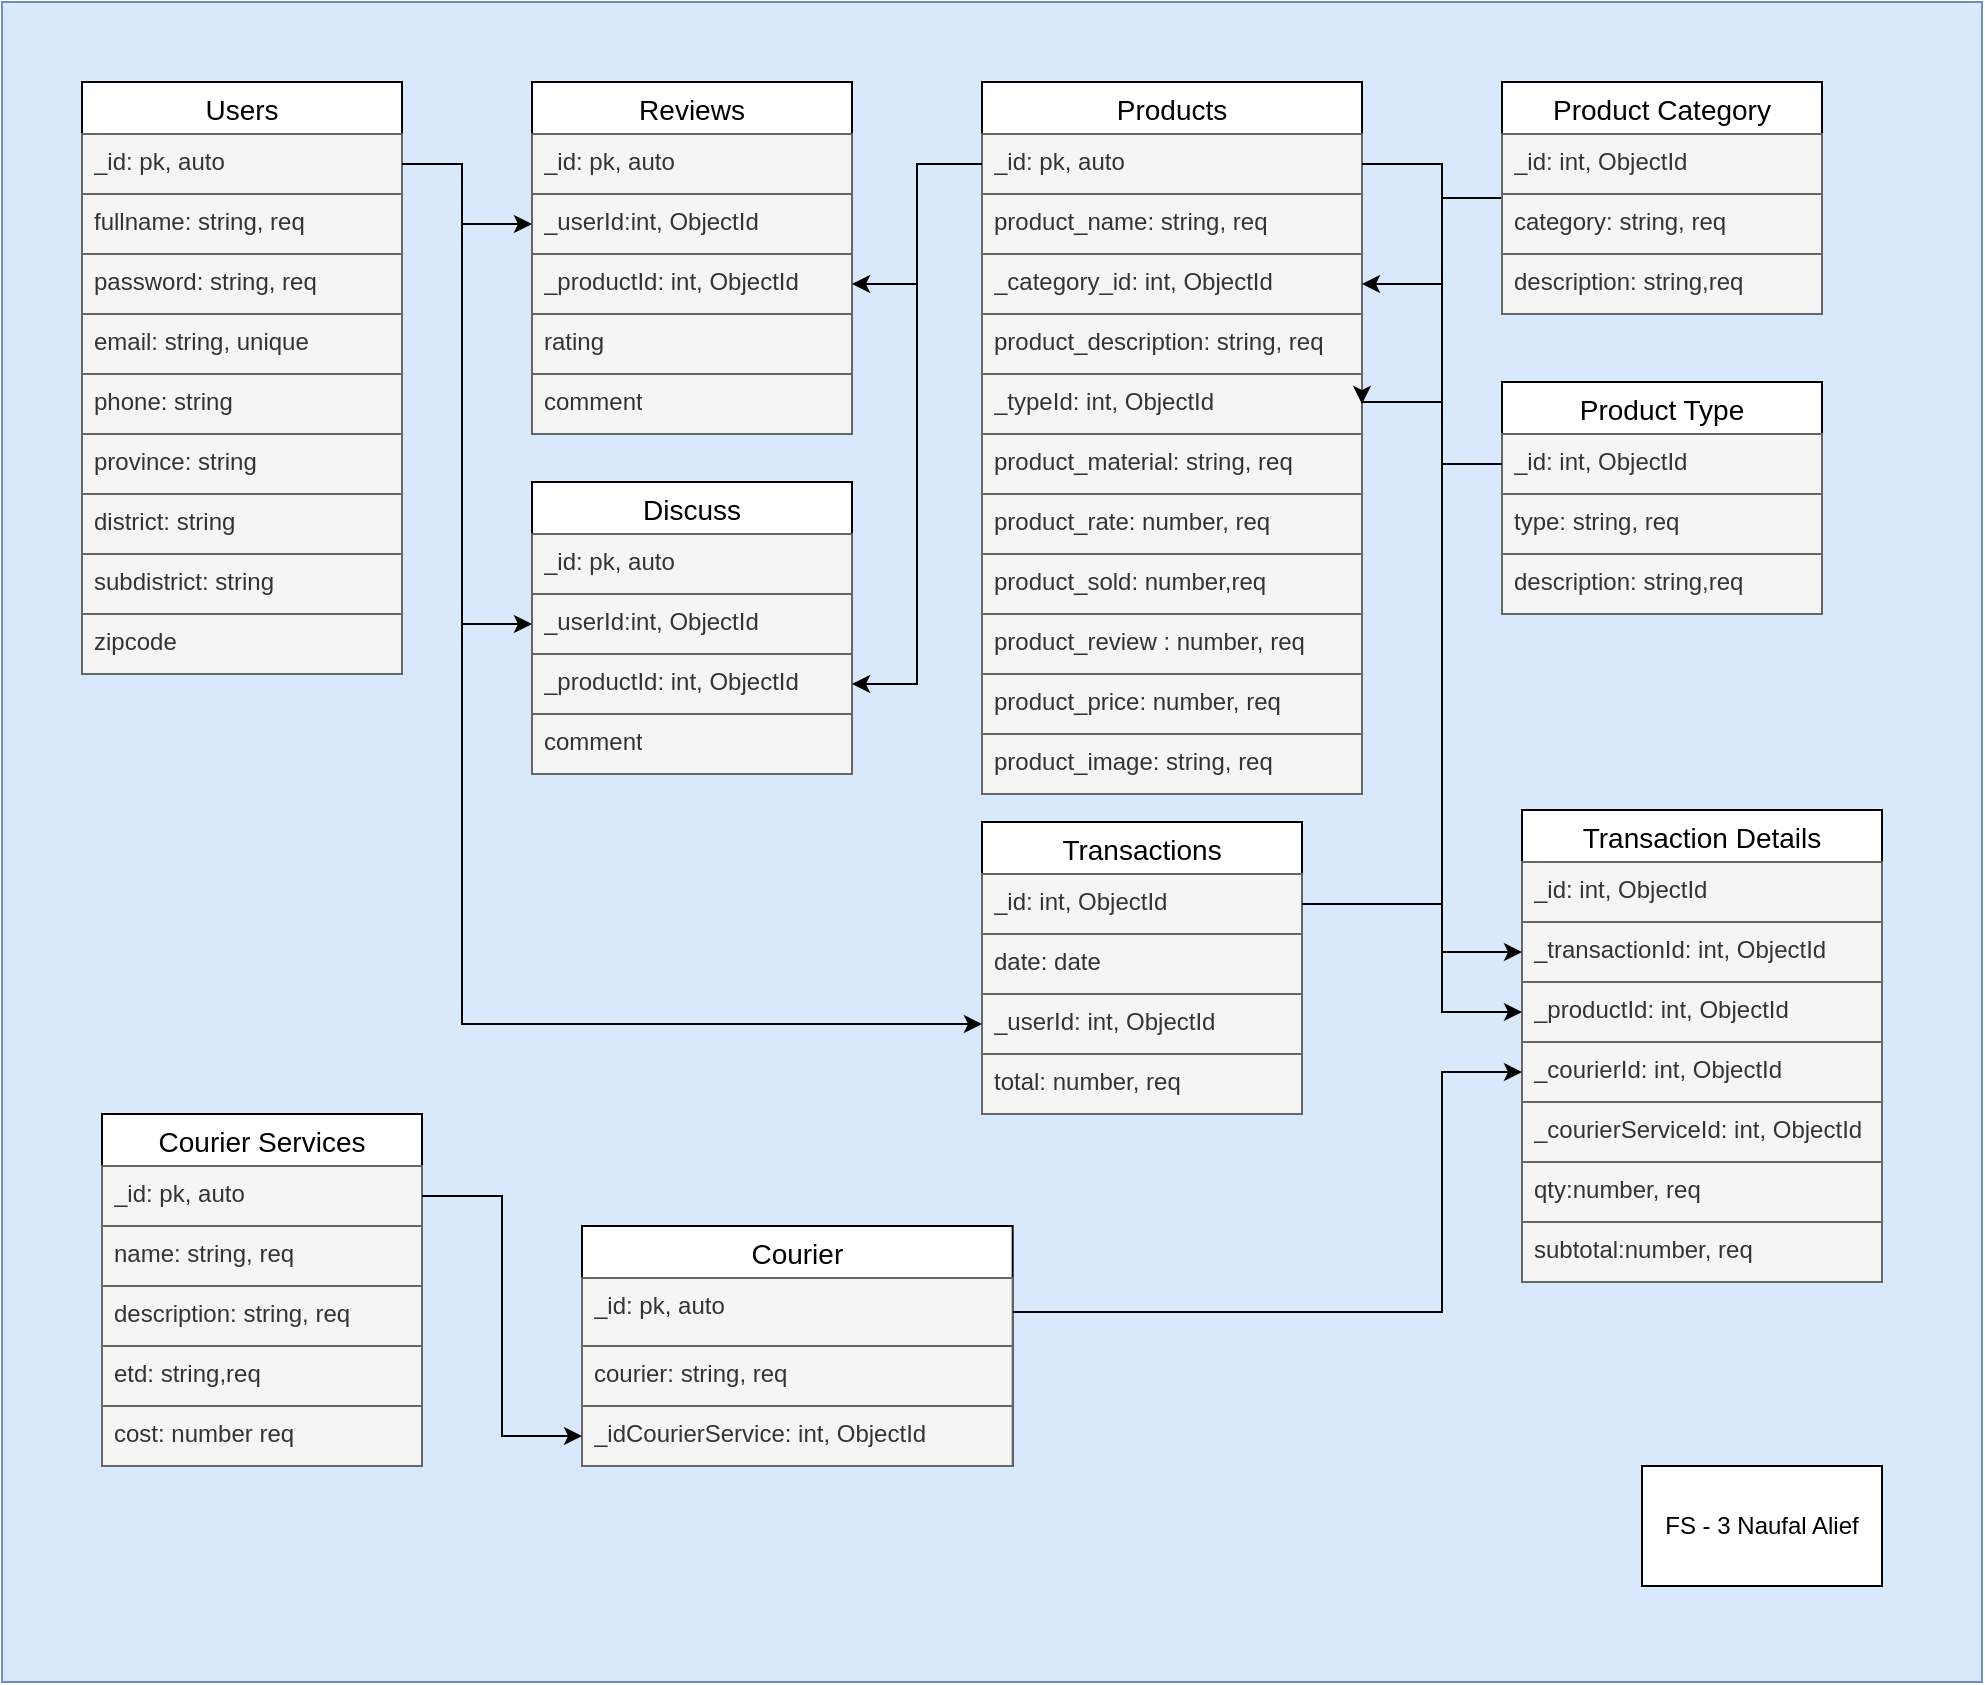 <mxfile version="22.1.1" type="device">
  <diagram name="Page-1" id="t4lPPtRgDo_9rfqdmDsg">
    <mxGraphModel dx="1609" dy="976" grid="1" gridSize="10" guides="1" tooltips="1" connect="1" arrows="1" fold="1" page="1" pageScale="1" pageWidth="850" pageHeight="1100" math="0" shadow="0">
      <root>
        <mxCell id="0" />
        <mxCell id="1" parent="0" />
        <mxCell id="h_rDjuuO4I_PgZQtsDFV-4" value="" style="rounded=0;whiteSpace=wrap;html=1;fillColor=#dae8fc;strokeColor=#6c8ebf;" vertex="1" parent="1">
          <mxGeometry width="990" height="840" as="geometry" />
        </mxCell>
        <mxCell id="uAQ3JE1oHATD7uZ8K5fC-1" value="Users" style="swimlane;fontStyle=0;childLayout=stackLayout;horizontal=1;startSize=26;horizontalStack=0;resizeParent=1;resizeParentMax=0;resizeLast=0;collapsible=1;marginBottom=0;align=center;fontSize=14;" parent="1" vertex="1">
          <mxGeometry x="40" y="40" width="160" height="296" as="geometry" />
        </mxCell>
        <mxCell id="uAQ3JE1oHATD7uZ8K5fC-2" value="_id: pk, auto&lt;br&gt;" style="text;strokeColor=#666666;fillColor=#f5f5f5;spacingLeft=4;spacingRight=4;overflow=hidden;rotatable=0;points=[[0,0.5],[1,0.5]];portConstraint=eastwest;fontSize=12;whiteSpace=wrap;html=1;fontColor=#333333;" parent="uAQ3JE1oHATD7uZ8K5fC-1" vertex="1">
          <mxGeometry y="26" width="160" height="30" as="geometry" />
        </mxCell>
        <mxCell id="uAQ3JE1oHATD7uZ8K5fC-3" value="fullname: string, req" style="text;strokeColor=#666666;fillColor=#f5f5f5;spacingLeft=4;spacingRight=4;overflow=hidden;rotatable=0;points=[[0,0.5],[1,0.5]];portConstraint=eastwest;fontSize=12;whiteSpace=wrap;html=1;fontColor=#333333;" parent="uAQ3JE1oHATD7uZ8K5fC-1" vertex="1">
          <mxGeometry y="56" width="160" height="30" as="geometry" />
        </mxCell>
        <mxCell id="uAQ3JE1oHATD7uZ8K5fC-7" value="password: string, req" style="text;strokeColor=#666666;fillColor=#f5f5f5;spacingLeft=4;spacingRight=4;overflow=hidden;rotatable=0;points=[[0,0.5],[1,0.5]];portConstraint=eastwest;fontSize=12;whiteSpace=wrap;html=1;fontColor=#333333;" parent="uAQ3JE1oHATD7uZ8K5fC-1" vertex="1">
          <mxGeometry y="86" width="160" height="30" as="geometry" />
        </mxCell>
        <mxCell id="uAQ3JE1oHATD7uZ8K5fC-5" value="email: string, unique" style="text;strokeColor=#666666;fillColor=#f5f5f5;spacingLeft=4;spacingRight=4;overflow=hidden;rotatable=0;points=[[0,0.5],[1,0.5]];portConstraint=eastwest;fontSize=12;whiteSpace=wrap;html=1;fontColor=#333333;" parent="uAQ3JE1oHATD7uZ8K5fC-1" vertex="1">
          <mxGeometry y="116" width="160" height="30" as="geometry" />
        </mxCell>
        <mxCell id="uAQ3JE1oHATD7uZ8K5fC-6" value="phone: string" style="text;strokeColor=#666666;fillColor=#f5f5f5;spacingLeft=4;spacingRight=4;overflow=hidden;rotatable=0;points=[[0,0.5],[1,0.5]];portConstraint=eastwest;fontSize=12;whiteSpace=wrap;html=1;fontColor=#333333;" parent="uAQ3JE1oHATD7uZ8K5fC-1" vertex="1">
          <mxGeometry y="146" width="160" height="30" as="geometry" />
        </mxCell>
        <mxCell id="uAQ3JE1oHATD7uZ8K5fC-9" value="province: string" style="text;strokeColor=#666666;fillColor=#f5f5f5;spacingLeft=4;spacingRight=4;overflow=hidden;rotatable=0;points=[[0,0.5],[1,0.5]];portConstraint=eastwest;fontSize=12;whiteSpace=wrap;html=1;fontColor=#333333;" parent="uAQ3JE1oHATD7uZ8K5fC-1" vertex="1">
          <mxGeometry y="176" width="160" height="30" as="geometry" />
        </mxCell>
        <mxCell id="uAQ3JE1oHATD7uZ8K5fC-8" value="district: string" style="text;strokeColor=#666666;fillColor=#f5f5f5;spacingLeft=4;spacingRight=4;overflow=hidden;rotatable=0;points=[[0,0.5],[1,0.5]];portConstraint=eastwest;fontSize=12;whiteSpace=wrap;html=1;fontColor=#333333;" parent="uAQ3JE1oHATD7uZ8K5fC-1" vertex="1">
          <mxGeometry y="206" width="160" height="30" as="geometry" />
        </mxCell>
        <mxCell id="uAQ3JE1oHATD7uZ8K5fC-4" value="subdistrict: string" style="text;strokeColor=#666666;fillColor=#f5f5f5;spacingLeft=4;spacingRight=4;overflow=hidden;rotatable=0;points=[[0,0.5],[1,0.5]];portConstraint=eastwest;fontSize=12;whiteSpace=wrap;html=1;fontColor=#333333;" parent="uAQ3JE1oHATD7uZ8K5fC-1" vertex="1">
          <mxGeometry y="236" width="160" height="30" as="geometry" />
        </mxCell>
        <mxCell id="uAQ3JE1oHATD7uZ8K5fC-10" value="zipcode" style="text;strokeColor=#666666;fillColor=#f5f5f5;spacingLeft=4;spacingRight=4;overflow=hidden;rotatable=0;points=[[0,0.5],[1,0.5]];portConstraint=eastwest;fontSize=12;whiteSpace=wrap;html=1;fontColor=#333333;" parent="uAQ3JE1oHATD7uZ8K5fC-1" vertex="1">
          <mxGeometry y="266" width="160" height="30" as="geometry" />
        </mxCell>
        <mxCell id="uAQ3JE1oHATD7uZ8K5fC-11" value="Reviews" style="swimlane;fontStyle=0;childLayout=stackLayout;horizontal=1;startSize=26;horizontalStack=0;resizeParent=1;resizeParentMax=0;resizeLast=0;collapsible=1;marginBottom=0;align=center;fontSize=14;" parent="1" vertex="1">
          <mxGeometry x="265" y="40" width="160" height="176" as="geometry" />
        </mxCell>
        <mxCell id="uAQ3JE1oHATD7uZ8K5fC-12" value="_id: pk, auto" style="text;strokeColor=#666666;fillColor=#f5f5f5;spacingLeft=4;spacingRight=4;overflow=hidden;rotatable=0;points=[[0,0.5],[1,0.5]];portConstraint=eastwest;fontSize=12;whiteSpace=wrap;html=1;fontColor=#333333;" parent="uAQ3JE1oHATD7uZ8K5fC-11" vertex="1">
          <mxGeometry y="26" width="160" height="30" as="geometry" />
        </mxCell>
        <mxCell id="uAQ3JE1oHATD7uZ8K5fC-13" value="_userId:int, ObjectId" style="text;strokeColor=#666666;fillColor=#f5f5f5;spacingLeft=4;spacingRight=4;overflow=hidden;rotatable=0;points=[[0,0.5],[1,0.5]];portConstraint=eastwest;fontSize=12;whiteSpace=wrap;html=1;fontColor=#333333;" parent="uAQ3JE1oHATD7uZ8K5fC-11" vertex="1">
          <mxGeometry y="56" width="160" height="30" as="geometry" />
        </mxCell>
        <mxCell id="uAQ3JE1oHATD7uZ8K5fC-15" value="_productId: int, ObjectId" style="text;strokeColor=#666666;fillColor=#f5f5f5;spacingLeft=4;spacingRight=4;overflow=hidden;rotatable=0;points=[[0,0.5],[1,0.5]];portConstraint=eastwest;fontSize=12;whiteSpace=wrap;html=1;fontColor=#333333;" parent="uAQ3JE1oHATD7uZ8K5fC-11" vertex="1">
          <mxGeometry y="86" width="160" height="30" as="geometry" />
        </mxCell>
        <mxCell id="uAQ3JE1oHATD7uZ8K5fC-14" value="rating" style="text;strokeColor=#666666;fillColor=#f5f5f5;spacingLeft=4;spacingRight=4;overflow=hidden;rotatable=0;points=[[0,0.5],[1,0.5]];portConstraint=eastwest;fontSize=12;whiteSpace=wrap;html=1;fontColor=#333333;" parent="uAQ3JE1oHATD7uZ8K5fC-11" vertex="1">
          <mxGeometry y="116" width="160" height="30" as="geometry" />
        </mxCell>
        <mxCell id="uAQ3JE1oHATD7uZ8K5fC-16" value="comment" style="text;strokeColor=#666666;fillColor=#f5f5f5;spacingLeft=4;spacingRight=4;overflow=hidden;rotatable=0;points=[[0,0.5],[1,0.5]];portConstraint=eastwest;fontSize=12;whiteSpace=wrap;html=1;fontColor=#333333;" parent="uAQ3JE1oHATD7uZ8K5fC-11" vertex="1">
          <mxGeometry y="146" width="160" height="30" as="geometry" />
        </mxCell>
        <mxCell id="uAQ3JE1oHATD7uZ8K5fC-17" style="edgeStyle=orthogonalEdgeStyle;rounded=0;orthogonalLoop=1;jettySize=auto;html=1;entryX=0;entryY=0.5;entryDx=0;entryDy=0;" parent="1" source="uAQ3JE1oHATD7uZ8K5fC-2" target="uAQ3JE1oHATD7uZ8K5fC-13" edge="1">
          <mxGeometry relative="1" as="geometry">
            <Array as="points">
              <mxPoint x="230" y="81" />
              <mxPoint x="230" y="111" />
            </Array>
          </mxGeometry>
        </mxCell>
        <mxCell id="uAQ3JE1oHATD7uZ8K5fC-18" value="Products" style="swimlane;fontStyle=0;childLayout=stackLayout;horizontal=1;startSize=26;horizontalStack=0;resizeParent=1;resizeParentMax=0;resizeLast=0;collapsible=1;marginBottom=0;align=center;fontSize=14;" parent="1" vertex="1">
          <mxGeometry x="490" y="40" width="190" height="356" as="geometry" />
        </mxCell>
        <mxCell id="uAQ3JE1oHATD7uZ8K5fC-19" value="_id: pk, auto&lt;br&gt;" style="text;strokeColor=#666666;fillColor=#f5f5f5;spacingLeft=4;spacingRight=4;overflow=hidden;rotatable=0;points=[[0,0.5],[1,0.5]];portConstraint=eastwest;fontSize=12;whiteSpace=wrap;html=1;fontColor=#333333;" parent="uAQ3JE1oHATD7uZ8K5fC-18" vertex="1">
          <mxGeometry y="26" width="190" height="30" as="geometry" />
        </mxCell>
        <mxCell id="uAQ3JE1oHATD7uZ8K5fC-20" value="product_name: string, req" style="text;strokeColor=#666666;fillColor=#f5f5f5;spacingLeft=4;spacingRight=4;overflow=hidden;rotatable=0;points=[[0,0.5],[1,0.5]];portConstraint=eastwest;fontSize=12;whiteSpace=wrap;html=1;fontColor=#333333;" parent="uAQ3JE1oHATD7uZ8K5fC-18" vertex="1">
          <mxGeometry y="56" width="190" height="30" as="geometry" />
        </mxCell>
        <mxCell id="uAQ3JE1oHATD7uZ8K5fC-21" value="_category_id: int, ObjectId" style="text;strokeColor=#666666;fillColor=#f5f5f5;spacingLeft=4;spacingRight=4;overflow=hidden;rotatable=0;points=[[0,0.5],[1,0.5]];portConstraint=eastwest;fontSize=12;whiteSpace=wrap;html=1;fontColor=#333333;" parent="uAQ3JE1oHATD7uZ8K5fC-18" vertex="1">
          <mxGeometry y="86" width="190" height="30" as="geometry" />
        </mxCell>
        <mxCell id="uAQ3JE1oHATD7uZ8K5fC-22" value="product_description: string, req" style="text;strokeColor=#666666;fillColor=#f5f5f5;spacingLeft=4;spacingRight=4;overflow=hidden;rotatable=0;points=[[0,0.5],[1,0.5]];portConstraint=eastwest;fontSize=12;whiteSpace=wrap;html=1;fontColor=#333333;" parent="uAQ3JE1oHATD7uZ8K5fC-18" vertex="1">
          <mxGeometry y="116" width="190" height="30" as="geometry" />
        </mxCell>
        <mxCell id="uAQ3JE1oHATD7uZ8K5fC-23" value="_typeId: int, ObjectId" style="text;strokeColor=#666666;fillColor=#f5f5f5;spacingLeft=4;spacingRight=4;overflow=hidden;rotatable=0;points=[[0,0.5],[1,0.5]];portConstraint=eastwest;fontSize=12;whiteSpace=wrap;html=1;fontColor=#333333;" parent="uAQ3JE1oHATD7uZ8K5fC-18" vertex="1">
          <mxGeometry y="146" width="190" height="30" as="geometry" />
        </mxCell>
        <mxCell id="uAQ3JE1oHATD7uZ8K5fC-24" value="product_material: string, req" style="text;strokeColor=#666666;fillColor=#f5f5f5;spacingLeft=4;spacingRight=4;overflow=hidden;rotatable=0;points=[[0,0.5],[1,0.5]];portConstraint=eastwest;fontSize=12;whiteSpace=wrap;html=1;fontColor=#333333;" parent="uAQ3JE1oHATD7uZ8K5fC-18" vertex="1">
          <mxGeometry y="176" width="190" height="30" as="geometry" />
        </mxCell>
        <mxCell id="uAQ3JE1oHATD7uZ8K5fC-25" value="product_rate: number, req" style="text;strokeColor=#666666;fillColor=#f5f5f5;spacingLeft=4;spacingRight=4;overflow=hidden;rotatable=0;points=[[0,0.5],[1,0.5]];portConstraint=eastwest;fontSize=12;whiteSpace=wrap;html=1;fontColor=#333333;" parent="uAQ3JE1oHATD7uZ8K5fC-18" vertex="1">
          <mxGeometry y="206" width="190" height="30" as="geometry" />
        </mxCell>
        <mxCell id="uAQ3JE1oHATD7uZ8K5fC-26" value="product_sold: number,req" style="text;strokeColor=#666666;fillColor=#f5f5f5;spacingLeft=4;spacingRight=4;overflow=hidden;rotatable=0;points=[[0,0.5],[1,0.5]];portConstraint=eastwest;fontSize=12;whiteSpace=wrap;html=1;fontColor=#333333;" parent="uAQ3JE1oHATD7uZ8K5fC-18" vertex="1">
          <mxGeometry y="236" width="190" height="30" as="geometry" />
        </mxCell>
        <mxCell id="uAQ3JE1oHATD7uZ8K5fC-27" value="product_review : number, req" style="text;strokeColor=#666666;fillColor=#f5f5f5;spacingLeft=4;spacingRight=4;overflow=hidden;rotatable=0;points=[[0,0.5],[1,0.5]];portConstraint=eastwest;fontSize=12;whiteSpace=wrap;html=1;fontColor=#333333;" parent="uAQ3JE1oHATD7uZ8K5fC-18" vertex="1">
          <mxGeometry y="266" width="190" height="30" as="geometry" />
        </mxCell>
        <mxCell id="uAQ3JE1oHATD7uZ8K5fC-30" value="product_price: number, req" style="text;strokeColor=#666666;fillColor=#f5f5f5;spacingLeft=4;spacingRight=4;overflow=hidden;rotatable=0;points=[[0,0.5],[1,0.5]];portConstraint=eastwest;fontSize=12;whiteSpace=wrap;html=1;fontColor=#333333;" parent="uAQ3JE1oHATD7uZ8K5fC-18" vertex="1">
          <mxGeometry y="296" width="190" height="30" as="geometry" />
        </mxCell>
        <mxCell id="uAQ3JE1oHATD7uZ8K5fC-29" value="product_image: string, req" style="text;strokeColor=#666666;fillColor=#f5f5f5;spacingLeft=4;spacingRight=4;overflow=hidden;rotatable=0;points=[[0,0.5],[1,0.5]];portConstraint=eastwest;fontSize=12;whiteSpace=wrap;html=1;fontColor=#333333;" parent="uAQ3JE1oHATD7uZ8K5fC-18" vertex="1">
          <mxGeometry y="326" width="190" height="30" as="geometry" />
        </mxCell>
        <mxCell id="uAQ3JE1oHATD7uZ8K5fC-31" style="edgeStyle=orthogonalEdgeStyle;rounded=0;orthogonalLoop=1;jettySize=auto;html=1;entryX=1;entryY=0.5;entryDx=0;entryDy=0;" parent="1" source="uAQ3JE1oHATD7uZ8K5fC-19" target="uAQ3JE1oHATD7uZ8K5fC-15" edge="1">
          <mxGeometry relative="1" as="geometry" />
        </mxCell>
        <mxCell id="uAQ3JE1oHATD7uZ8K5fC-32" value="Product Type" style="swimlane;fontStyle=0;childLayout=stackLayout;horizontal=1;startSize=26;horizontalStack=0;resizeParent=1;resizeParentMax=0;resizeLast=0;collapsible=1;marginBottom=0;align=center;fontSize=14;" parent="1" vertex="1">
          <mxGeometry x="750" y="190" width="160" height="116" as="geometry" />
        </mxCell>
        <mxCell id="uAQ3JE1oHATD7uZ8K5fC-33" value="_id: int, ObjectId" style="text;strokeColor=#666666;fillColor=#f5f5f5;spacingLeft=4;spacingRight=4;overflow=hidden;rotatable=0;points=[[0,0.5],[1,0.5]];portConstraint=eastwest;fontSize=12;whiteSpace=wrap;html=1;fontColor=#333333;" parent="uAQ3JE1oHATD7uZ8K5fC-32" vertex="1">
          <mxGeometry y="26" width="160" height="30" as="geometry" />
        </mxCell>
        <mxCell id="uAQ3JE1oHATD7uZ8K5fC-34" value="type: string, req" style="text;strokeColor=#666666;fillColor=#f5f5f5;spacingLeft=4;spacingRight=4;overflow=hidden;rotatable=0;points=[[0,0.5],[1,0.5]];portConstraint=eastwest;fontSize=12;whiteSpace=wrap;html=1;fontColor=#333333;" parent="uAQ3JE1oHATD7uZ8K5fC-32" vertex="1">
          <mxGeometry y="56" width="160" height="30" as="geometry" />
        </mxCell>
        <mxCell id="uAQ3JE1oHATD7uZ8K5fC-35" value="description: string,req" style="text;strokeColor=#666666;fillColor=#f5f5f5;spacingLeft=4;spacingRight=4;overflow=hidden;rotatable=0;points=[[0,0.5],[1,0.5]];portConstraint=eastwest;fontSize=12;whiteSpace=wrap;html=1;fontColor=#333333;" parent="uAQ3JE1oHATD7uZ8K5fC-32" vertex="1">
          <mxGeometry y="86" width="160" height="30" as="geometry" />
        </mxCell>
        <mxCell id="uAQ3JE1oHATD7uZ8K5fC-36" style="edgeStyle=orthogonalEdgeStyle;rounded=0;orthogonalLoop=1;jettySize=auto;html=1;entryX=1;entryY=0.5;entryDx=0;entryDy=0;" parent="1" source="uAQ3JE1oHATD7uZ8K5fC-33" target="uAQ3JE1oHATD7uZ8K5fC-23" edge="1">
          <mxGeometry relative="1" as="geometry">
            <Array as="points">
              <mxPoint x="720" y="231" />
              <mxPoint x="720" y="200" />
              <mxPoint x="680" y="200" />
            </Array>
          </mxGeometry>
        </mxCell>
        <mxCell id="uAQ3JE1oHATD7uZ8K5fC-41" style="edgeStyle=orthogonalEdgeStyle;rounded=0;orthogonalLoop=1;jettySize=auto;html=1;entryX=1;entryY=0.5;entryDx=0;entryDy=0;" parent="1" source="uAQ3JE1oHATD7uZ8K5fC-37" target="uAQ3JE1oHATD7uZ8K5fC-21" edge="1">
          <mxGeometry relative="1" as="geometry">
            <Array as="points">
              <mxPoint x="720" y="98" />
              <mxPoint x="720" y="141" />
            </Array>
          </mxGeometry>
        </mxCell>
        <mxCell id="uAQ3JE1oHATD7uZ8K5fC-37" value="Product Category" style="swimlane;fontStyle=0;childLayout=stackLayout;horizontal=1;startSize=26;horizontalStack=0;resizeParent=1;resizeParentMax=0;resizeLast=0;collapsible=1;marginBottom=0;align=center;fontSize=14;" parent="1" vertex="1">
          <mxGeometry x="750" y="40" width="160" height="116" as="geometry" />
        </mxCell>
        <mxCell id="uAQ3JE1oHATD7uZ8K5fC-38" value="_id: int, ObjectId" style="text;strokeColor=#666666;fillColor=#f5f5f5;spacingLeft=4;spacingRight=4;overflow=hidden;rotatable=0;points=[[0,0.5],[1,0.5]];portConstraint=eastwest;fontSize=12;whiteSpace=wrap;html=1;fontColor=#333333;" parent="uAQ3JE1oHATD7uZ8K5fC-37" vertex="1">
          <mxGeometry y="26" width="160" height="30" as="geometry" />
        </mxCell>
        <mxCell id="uAQ3JE1oHATD7uZ8K5fC-39" value="category: string, req" style="text;strokeColor=#666666;fillColor=#f5f5f5;spacingLeft=4;spacingRight=4;overflow=hidden;rotatable=0;points=[[0,0.5],[1,0.5]];portConstraint=eastwest;fontSize=12;whiteSpace=wrap;html=1;fontColor=#333333;" parent="uAQ3JE1oHATD7uZ8K5fC-37" vertex="1">
          <mxGeometry y="56" width="160" height="30" as="geometry" />
        </mxCell>
        <mxCell id="uAQ3JE1oHATD7uZ8K5fC-40" value="description: string,req" style="text;strokeColor=#666666;fillColor=#f5f5f5;spacingLeft=4;spacingRight=4;overflow=hidden;rotatable=0;points=[[0,0.5],[1,0.5]];portConstraint=eastwest;fontSize=12;whiteSpace=wrap;html=1;fontColor=#333333;" parent="uAQ3JE1oHATD7uZ8K5fC-37" vertex="1">
          <mxGeometry y="86" width="160" height="30" as="geometry" />
        </mxCell>
        <mxCell id="uAQ3JE1oHATD7uZ8K5fC-42" value="Discuss" style="swimlane;fontStyle=0;childLayout=stackLayout;horizontal=1;startSize=26;horizontalStack=0;resizeParent=1;resizeParentMax=0;resizeLast=0;collapsible=1;marginBottom=0;align=center;fontSize=14;" parent="1" vertex="1">
          <mxGeometry x="265" y="240" width="160" height="146" as="geometry" />
        </mxCell>
        <mxCell id="uAQ3JE1oHATD7uZ8K5fC-43" value="_id: pk, auto" style="text;strokeColor=#666666;fillColor=#f5f5f5;spacingLeft=4;spacingRight=4;overflow=hidden;rotatable=0;points=[[0,0.5],[1,0.5]];portConstraint=eastwest;fontSize=12;whiteSpace=wrap;html=1;fontColor=#333333;" parent="uAQ3JE1oHATD7uZ8K5fC-42" vertex="1">
          <mxGeometry y="26" width="160" height="30" as="geometry" />
        </mxCell>
        <mxCell id="uAQ3JE1oHATD7uZ8K5fC-44" value="_userId:int, ObjectId" style="text;strokeColor=#666666;fillColor=#f5f5f5;spacingLeft=4;spacingRight=4;overflow=hidden;rotatable=0;points=[[0,0.5],[1,0.5]];portConstraint=eastwest;fontSize=12;whiteSpace=wrap;html=1;fontColor=#333333;" parent="uAQ3JE1oHATD7uZ8K5fC-42" vertex="1">
          <mxGeometry y="56" width="160" height="30" as="geometry" />
        </mxCell>
        <mxCell id="uAQ3JE1oHATD7uZ8K5fC-45" value="_productId: int, ObjectId" style="text;strokeColor=#666666;fillColor=#f5f5f5;spacingLeft=4;spacingRight=4;overflow=hidden;rotatable=0;points=[[0,0.5],[1,0.5]];portConstraint=eastwest;fontSize=12;whiteSpace=wrap;html=1;fontColor=#333333;" parent="uAQ3JE1oHATD7uZ8K5fC-42" vertex="1">
          <mxGeometry y="86" width="160" height="30" as="geometry" />
        </mxCell>
        <mxCell id="uAQ3JE1oHATD7uZ8K5fC-47" value="comment" style="text;strokeColor=#666666;fillColor=#f5f5f5;spacingLeft=4;spacingRight=4;overflow=hidden;rotatable=0;points=[[0,0.5],[1,0.5]];portConstraint=eastwest;fontSize=12;whiteSpace=wrap;html=1;fontColor=#333333;" parent="uAQ3JE1oHATD7uZ8K5fC-42" vertex="1">
          <mxGeometry y="116" width="160" height="30" as="geometry" />
        </mxCell>
        <mxCell id="uAQ3JE1oHATD7uZ8K5fC-48" style="edgeStyle=orthogonalEdgeStyle;rounded=0;orthogonalLoop=1;jettySize=auto;html=1;entryX=1;entryY=0.5;entryDx=0;entryDy=0;" parent="1" source="uAQ3JE1oHATD7uZ8K5fC-19" target="uAQ3JE1oHATD7uZ8K5fC-45" edge="1">
          <mxGeometry relative="1" as="geometry" />
        </mxCell>
        <mxCell id="uAQ3JE1oHATD7uZ8K5fC-49" style="edgeStyle=orthogonalEdgeStyle;rounded=0;orthogonalLoop=1;jettySize=auto;html=1;entryX=0;entryY=0.5;entryDx=0;entryDy=0;" parent="1" source="uAQ3JE1oHATD7uZ8K5fC-2" target="uAQ3JE1oHATD7uZ8K5fC-44" edge="1">
          <mxGeometry relative="1" as="geometry">
            <Array as="points">
              <mxPoint x="230" y="81" />
              <mxPoint x="230" y="311" />
            </Array>
          </mxGeometry>
        </mxCell>
        <mxCell id="uAQ3JE1oHATD7uZ8K5fC-50" value="Courier" style="swimlane;fontStyle=0;childLayout=stackLayout;horizontal=1;startSize=26;horizontalStack=0;resizeParent=1;resizeParentMax=0;resizeLast=0;collapsible=1;marginBottom=0;align=center;fontSize=14;" parent="1" vertex="1">
          <mxGeometry x="290" y="612" width="215.33" height="120" as="geometry" />
        </mxCell>
        <mxCell id="uAQ3JE1oHATD7uZ8K5fC-51" value="_id: pk, auto" style="text;strokeColor=#666666;fillColor=#f5f5f5;spacingLeft=4;spacingRight=4;overflow=hidden;rotatable=0;points=[[0,0.5],[1,0.5]];portConstraint=eastwest;fontSize=12;whiteSpace=wrap;html=1;fontColor=#333333;" parent="uAQ3JE1oHATD7uZ8K5fC-50" vertex="1">
          <mxGeometry y="26" width="215.33" height="34" as="geometry" />
        </mxCell>
        <mxCell id="uAQ3JE1oHATD7uZ8K5fC-52" value="courier: string, req" style="text;strokeColor=#666666;fillColor=#f5f5f5;spacingLeft=4;spacingRight=4;overflow=hidden;rotatable=0;points=[[0,0.5],[1,0.5]];portConstraint=eastwest;fontSize=12;whiteSpace=wrap;html=1;fontColor=#333333;" parent="uAQ3JE1oHATD7uZ8K5fC-50" vertex="1">
          <mxGeometry y="60" width="215.33" height="30" as="geometry" />
        </mxCell>
        <mxCell id="uAQ3JE1oHATD7uZ8K5fC-53" value="_idCourierService: int, ObjectId" style="text;strokeColor=#666666;fillColor=#f5f5f5;spacingLeft=4;spacingRight=4;overflow=hidden;rotatable=0;points=[[0,0.5],[1,0.5]];portConstraint=eastwest;fontSize=12;whiteSpace=wrap;html=1;fontColor=#333333;" parent="uAQ3JE1oHATD7uZ8K5fC-50" vertex="1">
          <mxGeometry y="90" width="215.33" height="30" as="geometry" />
        </mxCell>
        <mxCell id="uAQ3JE1oHATD7uZ8K5fC-55" value="Courier Services" style="swimlane;fontStyle=0;childLayout=stackLayout;horizontal=1;startSize=26;horizontalStack=0;resizeParent=1;resizeParentMax=0;resizeLast=0;collapsible=1;marginBottom=0;align=center;fontSize=14;" parent="1" vertex="1">
          <mxGeometry x="50" y="556" width="160" height="176" as="geometry" />
        </mxCell>
        <mxCell id="uAQ3JE1oHATD7uZ8K5fC-56" value="_id: pk, auto" style="text;strokeColor=#666666;fillColor=#f5f5f5;spacingLeft=4;spacingRight=4;overflow=hidden;rotatable=0;points=[[0,0.5],[1,0.5]];portConstraint=eastwest;fontSize=12;whiteSpace=wrap;html=1;fontColor=#333333;" parent="uAQ3JE1oHATD7uZ8K5fC-55" vertex="1">
          <mxGeometry y="26" width="160" height="30" as="geometry" />
        </mxCell>
        <mxCell id="uAQ3JE1oHATD7uZ8K5fC-57" value="name: string, req" style="text;strokeColor=#666666;fillColor=#f5f5f5;spacingLeft=4;spacingRight=4;overflow=hidden;rotatable=0;points=[[0,0.5],[1,0.5]];portConstraint=eastwest;fontSize=12;whiteSpace=wrap;html=1;fontColor=#333333;" parent="uAQ3JE1oHATD7uZ8K5fC-55" vertex="1">
          <mxGeometry y="56" width="160" height="30" as="geometry" />
        </mxCell>
        <mxCell id="uAQ3JE1oHATD7uZ8K5fC-58" value="description: string, req" style="text;strokeColor=#666666;fillColor=#f5f5f5;spacingLeft=4;spacingRight=4;overflow=hidden;rotatable=0;points=[[0,0.5],[1,0.5]];portConstraint=eastwest;fontSize=12;whiteSpace=wrap;html=1;fontColor=#333333;" parent="uAQ3JE1oHATD7uZ8K5fC-55" vertex="1">
          <mxGeometry y="86" width="160" height="30" as="geometry" />
        </mxCell>
        <mxCell id="uAQ3JE1oHATD7uZ8K5fC-60" value="etd: string,req" style="text;strokeColor=#666666;fillColor=#f5f5f5;spacingLeft=4;spacingRight=4;overflow=hidden;rotatable=0;points=[[0,0.5],[1,0.5]];portConstraint=eastwest;fontSize=12;whiteSpace=wrap;html=1;fontColor=#333333;" parent="uAQ3JE1oHATD7uZ8K5fC-55" vertex="1">
          <mxGeometry y="116" width="160" height="30" as="geometry" />
        </mxCell>
        <mxCell id="uAQ3JE1oHATD7uZ8K5fC-59" value="cost: number req" style="text;strokeColor=#666666;fillColor=#f5f5f5;spacingLeft=4;spacingRight=4;overflow=hidden;rotatable=0;points=[[0,0.5],[1,0.5]];portConstraint=eastwest;fontSize=12;whiteSpace=wrap;html=1;fontColor=#333333;" parent="uAQ3JE1oHATD7uZ8K5fC-55" vertex="1">
          <mxGeometry y="146" width="160" height="30" as="geometry" />
        </mxCell>
        <mxCell id="uAQ3JE1oHATD7uZ8K5fC-61" style="edgeStyle=orthogonalEdgeStyle;rounded=0;orthogonalLoop=1;jettySize=auto;html=1;" parent="1" source="uAQ3JE1oHATD7uZ8K5fC-56" target="uAQ3JE1oHATD7uZ8K5fC-53" edge="1">
          <mxGeometry relative="1" as="geometry" />
        </mxCell>
        <mxCell id="uAQ3JE1oHATD7uZ8K5fC-62" value="Transactions" style="swimlane;fontStyle=0;childLayout=stackLayout;horizontal=1;startSize=26;horizontalStack=0;resizeParent=1;resizeParentMax=0;resizeLast=0;collapsible=1;marginBottom=0;align=center;fontSize=14;" parent="1" vertex="1">
          <mxGeometry x="490" y="410" width="160" height="146" as="geometry" />
        </mxCell>
        <mxCell id="uAQ3JE1oHATD7uZ8K5fC-63" value="_id: int, ObjectId" style="text;strokeColor=#666666;fillColor=#f5f5f5;spacingLeft=4;spacingRight=4;overflow=hidden;rotatable=0;points=[[0,0.5],[1,0.5]];portConstraint=eastwest;fontSize=12;whiteSpace=wrap;html=1;fontColor=#333333;" parent="uAQ3JE1oHATD7uZ8K5fC-62" vertex="1">
          <mxGeometry y="26" width="160" height="30" as="geometry" />
        </mxCell>
        <mxCell id="uAQ3JE1oHATD7uZ8K5fC-64" value="date: date" style="text;strokeColor=#666666;fillColor=#f5f5f5;spacingLeft=4;spacingRight=4;overflow=hidden;rotatable=0;points=[[0,0.5],[1,0.5]];portConstraint=eastwest;fontSize=12;whiteSpace=wrap;html=1;fontColor=#333333;" parent="uAQ3JE1oHATD7uZ8K5fC-62" vertex="1">
          <mxGeometry y="56" width="160" height="30" as="geometry" />
        </mxCell>
        <mxCell id="uAQ3JE1oHATD7uZ8K5fC-65" value="_userId: int, ObjectId" style="text;strokeColor=#666666;fillColor=#f5f5f5;spacingLeft=4;spacingRight=4;overflow=hidden;rotatable=0;points=[[0,0.5],[1,0.5]];portConstraint=eastwest;fontSize=12;whiteSpace=wrap;html=1;fontColor=#333333;" parent="uAQ3JE1oHATD7uZ8K5fC-62" vertex="1">
          <mxGeometry y="86" width="160" height="30" as="geometry" />
        </mxCell>
        <mxCell id="uAQ3JE1oHATD7uZ8K5fC-70" value="total: number, req" style="text;strokeColor=#666666;fillColor=#f5f5f5;spacingLeft=4;spacingRight=4;overflow=hidden;rotatable=0;points=[[0,0.5],[1,0.5]];portConstraint=eastwest;fontSize=12;whiteSpace=wrap;html=1;fontColor=#333333;" parent="uAQ3JE1oHATD7uZ8K5fC-62" vertex="1">
          <mxGeometry y="116" width="160" height="30" as="geometry" />
        </mxCell>
        <mxCell id="uAQ3JE1oHATD7uZ8K5fC-66" value="Transaction Details" style="swimlane;fontStyle=0;childLayout=stackLayout;horizontal=1;startSize=26;horizontalStack=0;resizeParent=1;resizeParentMax=0;resizeLast=0;collapsible=1;marginBottom=0;align=center;fontSize=14;" parent="1" vertex="1">
          <mxGeometry x="760" y="404" width="180" height="236" as="geometry" />
        </mxCell>
        <mxCell id="uAQ3JE1oHATD7uZ8K5fC-67" value="_id: int, ObjectId" style="text;strokeColor=#666666;fillColor=#f5f5f5;spacingLeft=4;spacingRight=4;overflow=hidden;rotatable=0;points=[[0,0.5],[1,0.5]];portConstraint=eastwest;fontSize=12;whiteSpace=wrap;html=1;fontColor=#333333;" parent="uAQ3JE1oHATD7uZ8K5fC-66" vertex="1">
          <mxGeometry y="26" width="180" height="30" as="geometry" />
        </mxCell>
        <mxCell id="uAQ3JE1oHATD7uZ8K5fC-68" value="_transactionId: int, ObjectId" style="text;strokeColor=#666666;fillColor=#f5f5f5;spacingLeft=4;spacingRight=4;overflow=hidden;rotatable=0;points=[[0,0.5],[1,0.5]];portConstraint=eastwest;fontSize=12;whiteSpace=wrap;html=1;fontColor=#333333;" parent="uAQ3JE1oHATD7uZ8K5fC-66" vertex="1">
          <mxGeometry y="56" width="180" height="30" as="geometry" />
        </mxCell>
        <mxCell id="uAQ3JE1oHATD7uZ8K5fC-69" value="_productId: int, ObjectId" style="text;strokeColor=#666666;fillColor=#f5f5f5;spacingLeft=4;spacingRight=4;overflow=hidden;rotatable=0;points=[[0,0.5],[1,0.5]];portConstraint=eastwest;fontSize=12;whiteSpace=wrap;html=1;fontColor=#333333;" parent="uAQ3JE1oHATD7uZ8K5fC-66" vertex="1">
          <mxGeometry y="86" width="180" height="30" as="geometry" />
        </mxCell>
        <mxCell id="uAQ3JE1oHATD7uZ8K5fC-71" value="_courierId: int, ObjectId" style="text;strokeColor=#666666;fillColor=#f5f5f5;spacingLeft=4;spacingRight=4;overflow=hidden;rotatable=0;points=[[0,0.5],[1,0.5]];portConstraint=eastwest;fontSize=12;whiteSpace=wrap;html=1;fontColor=#333333;" parent="uAQ3JE1oHATD7uZ8K5fC-66" vertex="1">
          <mxGeometry y="116" width="180" height="30" as="geometry" />
        </mxCell>
        <mxCell id="uAQ3JE1oHATD7uZ8K5fC-77" value="_courierServiceId: int, ObjectId" style="text;strokeColor=#666666;fillColor=#f5f5f5;spacingLeft=4;spacingRight=4;overflow=hidden;rotatable=0;points=[[0,0.5],[1,0.5]];portConstraint=eastwest;fontSize=12;whiteSpace=wrap;html=1;fontColor=#333333;" parent="uAQ3JE1oHATD7uZ8K5fC-66" vertex="1">
          <mxGeometry y="146" width="180" height="30" as="geometry" />
        </mxCell>
        <mxCell id="h_rDjuuO4I_PgZQtsDFV-1" value="qty:number, req" style="text;strokeColor=#666666;fillColor=#f5f5f5;spacingLeft=4;spacingRight=4;overflow=hidden;rotatable=0;points=[[0,0.5],[1,0.5]];portConstraint=eastwest;fontSize=12;whiteSpace=wrap;html=1;fontColor=#333333;" vertex="1" parent="uAQ3JE1oHATD7uZ8K5fC-66">
          <mxGeometry y="176" width="180" height="30" as="geometry" />
        </mxCell>
        <mxCell id="h_rDjuuO4I_PgZQtsDFV-2" value="subtotal:number, req" style="text;strokeColor=#666666;fillColor=#f5f5f5;spacingLeft=4;spacingRight=4;overflow=hidden;rotatable=0;points=[[0,0.5],[1,0.5]];portConstraint=eastwest;fontSize=12;whiteSpace=wrap;html=1;fontColor=#333333;" vertex="1" parent="uAQ3JE1oHATD7uZ8K5fC-66">
          <mxGeometry y="206" width="180" height="30" as="geometry" />
        </mxCell>
        <mxCell id="uAQ3JE1oHATD7uZ8K5fC-74" style="edgeStyle=orthogonalEdgeStyle;rounded=0;orthogonalLoop=1;jettySize=auto;html=1;" parent="1" source="uAQ3JE1oHATD7uZ8K5fC-2" target="uAQ3JE1oHATD7uZ8K5fC-65" edge="1">
          <mxGeometry relative="1" as="geometry">
            <Array as="points">
              <mxPoint x="230" y="81" />
              <mxPoint x="230" y="511" />
            </Array>
          </mxGeometry>
        </mxCell>
        <mxCell id="uAQ3JE1oHATD7uZ8K5fC-75" style="edgeStyle=orthogonalEdgeStyle;rounded=0;orthogonalLoop=1;jettySize=auto;html=1;entryX=0;entryY=0.5;entryDx=0;entryDy=0;" parent="1" source="uAQ3JE1oHATD7uZ8K5fC-19" target="uAQ3JE1oHATD7uZ8K5fC-69" edge="1">
          <mxGeometry relative="1" as="geometry" />
        </mxCell>
        <mxCell id="uAQ3JE1oHATD7uZ8K5fC-76" style="edgeStyle=orthogonalEdgeStyle;rounded=0;orthogonalLoop=1;jettySize=auto;html=1;entryX=0;entryY=0.5;entryDx=0;entryDy=0;" parent="1" source="uAQ3JE1oHATD7uZ8K5fC-63" target="uAQ3JE1oHATD7uZ8K5fC-68" edge="1">
          <mxGeometry relative="1" as="geometry">
            <Array as="points">
              <mxPoint x="720" y="451" />
              <mxPoint x="720" y="475" />
            </Array>
          </mxGeometry>
        </mxCell>
        <mxCell id="uAQ3JE1oHATD7uZ8K5fC-78" style="edgeStyle=orthogonalEdgeStyle;rounded=0;orthogonalLoop=1;jettySize=auto;html=1;entryX=0;entryY=0.5;entryDx=0;entryDy=0;" parent="1" source="uAQ3JE1oHATD7uZ8K5fC-51" target="uAQ3JE1oHATD7uZ8K5fC-71" edge="1">
          <mxGeometry relative="1" as="geometry">
            <Array as="points">
              <mxPoint x="720" y="655" />
              <mxPoint x="720" y="535" />
            </Array>
          </mxGeometry>
        </mxCell>
        <mxCell id="h_rDjuuO4I_PgZQtsDFV-5" value="FS - 3 Naufal Alief" style="rounded=0;whiteSpace=wrap;html=1;" vertex="1" parent="1">
          <mxGeometry x="820" y="732" width="120" height="60" as="geometry" />
        </mxCell>
      </root>
    </mxGraphModel>
  </diagram>
</mxfile>
